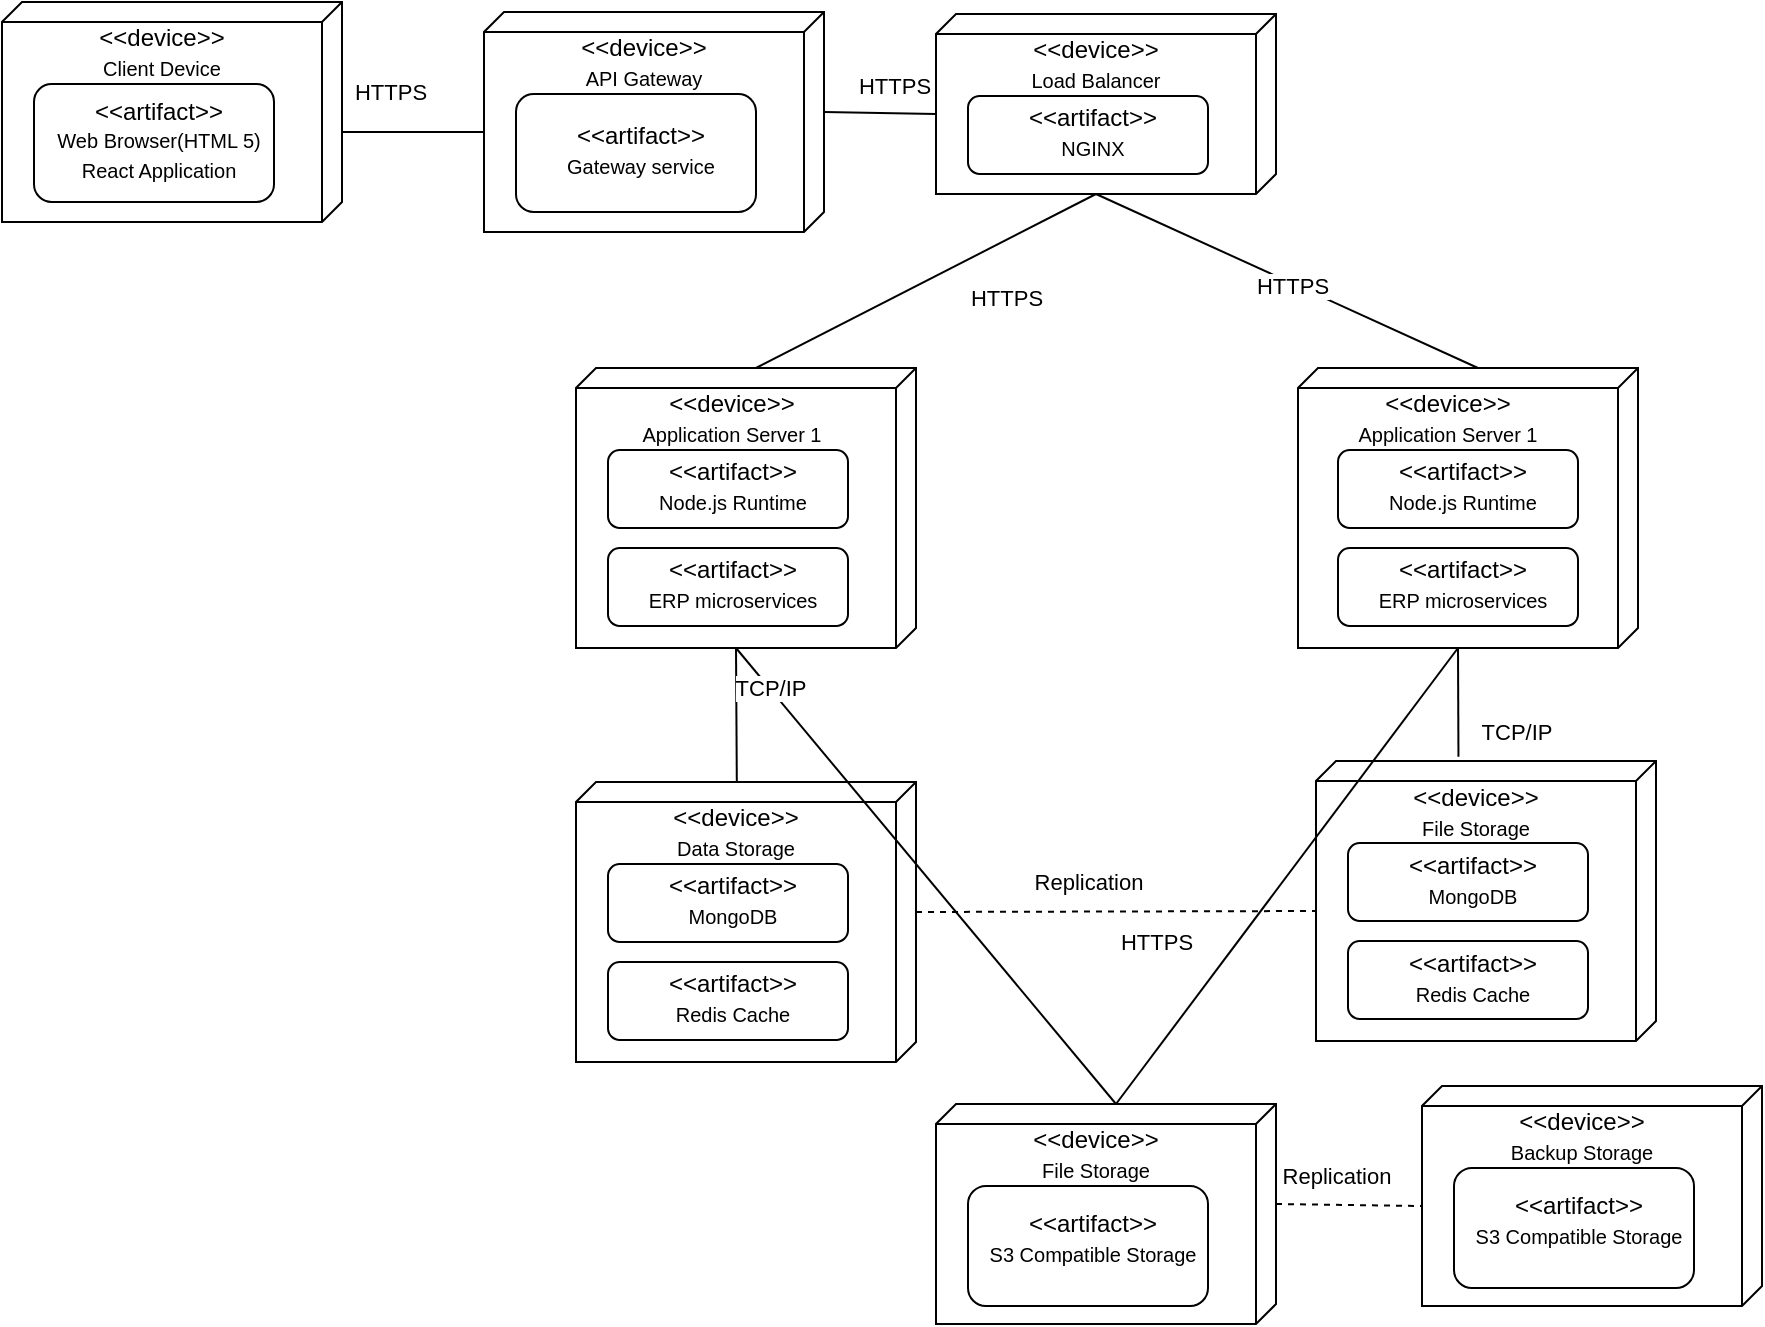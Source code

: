 <mxfile version="26.0.2">
  <diagram name="Page-1" id="5f0bae14-7c28-e335-631c-24af17079c00">
    <mxGraphModel dx="1096" dy="1604" grid="1" gridSize="10" guides="1" tooltips="1" connect="1" arrows="1" fold="1" page="1" pageScale="1" pageWidth="1100" pageHeight="850" background="none" math="0" shadow="0">
      <root>
        <mxCell id="0" />
        <mxCell id="1" parent="0" />
        <mxCell id="39150e848f15840c-3" value="" style="verticalAlign=top;align=left;spacingTop=8;spacingLeft=2;spacingRight=12;shape=cube;size=10;direction=south;fontStyle=4;html=1;rounded=0;shadow=0;comic=0;labelBackgroundColor=none;strokeWidth=1;fontFamily=Verdana;fontSize=12" parent="1" vertex="1">
          <mxGeometry x="580" y="643" width="170" height="110" as="geometry" />
        </mxCell>
        <mxCell id="sWlAW-j6Ckf_Sh6xSLSx-2" value="" style="rounded=1;whiteSpace=wrap;html=1;" parent="1" vertex="1">
          <mxGeometry x="596" y="684" width="120" height="60" as="geometry" />
        </mxCell>
        <mxCell id="sWlAW-j6Ckf_Sh6xSLSx-4" value="&amp;lt;&amp;lt;device&amp;gt;&amp;gt;&lt;div&gt;&lt;font style=&quot;font-size: 10px;&quot;&gt;File Storage&lt;/font&gt;&lt;/div&gt;" style="text;html=1;align=center;verticalAlign=middle;whiteSpace=wrap;rounded=0;" parent="1" vertex="1">
          <mxGeometry x="620" y="653" width="80" height="30" as="geometry" />
        </mxCell>
        <mxCell id="sWlAW-j6Ckf_Sh6xSLSx-5" value="&amp;lt;&amp;lt;artifact&amp;gt;&amp;gt;&lt;div&gt;&lt;font style=&quot;font-size: 10px;&quot;&gt;S3 Compatible Storage&lt;/font&gt;&lt;/div&gt;" style="text;html=1;align=center;verticalAlign=middle;whiteSpace=wrap;rounded=0;" parent="1" vertex="1">
          <mxGeometry x="601" y="699" width="115" height="22" as="geometry" />
        </mxCell>
        <mxCell id="sWlAW-j6Ckf_Sh6xSLSx-6" value="" style="verticalAlign=top;align=left;spacingTop=8;spacingLeft=2;spacingRight=12;shape=cube;size=10;direction=south;fontStyle=4;html=1;rounded=0;shadow=0;comic=0;labelBackgroundColor=none;strokeWidth=1;fontFamily=Verdana;fontSize=12" parent="1" vertex="1">
          <mxGeometry x="400" y="482" width="170" height="140" as="geometry" />
        </mxCell>
        <mxCell id="sWlAW-j6Ckf_Sh6xSLSx-7" value="" style="rounded=1;whiteSpace=wrap;html=1;" parent="1" vertex="1">
          <mxGeometry x="416" y="523" width="120" height="39" as="geometry" />
        </mxCell>
        <mxCell id="sWlAW-j6Ckf_Sh6xSLSx-8" value="&amp;lt;&amp;lt;device&amp;gt;&amp;gt;&lt;div&gt;&lt;font style=&quot;font-size: 10px;&quot;&gt;Data Storage&lt;/font&gt;&lt;/div&gt;" style="text;html=1;align=center;verticalAlign=middle;whiteSpace=wrap;rounded=0;" parent="1" vertex="1">
          <mxGeometry x="440" y="492" width="80" height="30" as="geometry" />
        </mxCell>
        <mxCell id="sWlAW-j6Ckf_Sh6xSLSx-9" value="&amp;lt;&amp;lt;artifact&amp;gt;&amp;gt;&lt;div&gt;&lt;font style=&quot;font-size: 10px;&quot;&gt;MongoDB&lt;/font&gt;&lt;/div&gt;" style="text;html=1;align=center;verticalAlign=middle;whiteSpace=wrap;rounded=0;" parent="1" vertex="1">
          <mxGeometry x="421" y="530" width="115" height="22" as="geometry" />
        </mxCell>
        <mxCell id="sWlAW-j6Ckf_Sh6xSLSx-12" value="" style="rounded=1;whiteSpace=wrap;html=1;" parent="1" vertex="1">
          <mxGeometry x="416" y="572" width="120" height="39" as="geometry" />
        </mxCell>
        <mxCell id="sWlAW-j6Ckf_Sh6xSLSx-13" value="&amp;lt;&amp;lt;artifact&amp;gt;&amp;gt;&lt;div&gt;&lt;font style=&quot;font-size: 10px;&quot;&gt;Redis Cache&lt;/font&gt;&lt;/div&gt;" style="text;html=1;align=center;verticalAlign=middle;whiteSpace=wrap;rounded=0;" parent="1" vertex="1">
          <mxGeometry x="421" y="579" width="115" height="22" as="geometry" />
        </mxCell>
        <mxCell id="sWlAW-j6Ckf_Sh6xSLSx-14" value="" style="verticalAlign=top;align=left;spacingTop=8;spacingLeft=2;spacingRight=12;shape=cube;size=10;direction=south;fontStyle=4;html=1;rounded=0;shadow=0;comic=0;labelBackgroundColor=none;strokeWidth=1;fontFamily=Verdana;fontSize=12" parent="1" vertex="1">
          <mxGeometry x="770" y="471.5" width="170" height="140" as="geometry" />
        </mxCell>
        <mxCell id="sWlAW-j6Ckf_Sh6xSLSx-15" value="" style="rounded=1;whiteSpace=wrap;html=1;" parent="1" vertex="1">
          <mxGeometry x="786" y="512.5" width="120" height="39" as="geometry" />
        </mxCell>
        <mxCell id="sWlAW-j6Ckf_Sh6xSLSx-16" value="&amp;lt;&amp;lt;device&amp;gt;&amp;gt;&lt;div&gt;&lt;font style=&quot;font-size: 10px;&quot;&gt;File Storage&lt;/font&gt;&lt;/div&gt;" style="text;html=1;align=center;verticalAlign=middle;whiteSpace=wrap;rounded=0;" parent="1" vertex="1">
          <mxGeometry x="810" y="481.5" width="80" height="30" as="geometry" />
        </mxCell>
        <mxCell id="sWlAW-j6Ckf_Sh6xSLSx-17" value="&amp;lt;&amp;lt;artifact&amp;gt;&amp;gt;&lt;div&gt;&lt;font style=&quot;font-size: 10px;&quot;&gt;MongoDB&lt;/font&gt;&lt;/div&gt;" style="text;html=1;align=center;verticalAlign=middle;whiteSpace=wrap;rounded=0;" parent="1" vertex="1">
          <mxGeometry x="791" y="519.5" width="115" height="22" as="geometry" />
        </mxCell>
        <mxCell id="sWlAW-j6Ckf_Sh6xSLSx-18" value="" style="rounded=1;whiteSpace=wrap;html=1;" parent="1" vertex="1">
          <mxGeometry x="786" y="561.5" width="120" height="39" as="geometry" />
        </mxCell>
        <mxCell id="sWlAW-j6Ckf_Sh6xSLSx-19" value="&amp;lt;&amp;lt;artifact&amp;gt;&amp;gt;&lt;div&gt;&lt;font style=&quot;font-size: 10px;&quot;&gt;Redis Cache&lt;/font&gt;&lt;/div&gt;" style="text;html=1;align=center;verticalAlign=middle;whiteSpace=wrap;rounded=0;" parent="1" vertex="1">
          <mxGeometry x="791" y="568.5" width="115" height="22" as="geometry" />
        </mxCell>
        <mxCell id="sWlAW-j6Ckf_Sh6xSLSx-20" value="" style="verticalAlign=top;align=left;spacingTop=8;spacingLeft=2;spacingRight=12;shape=cube;size=10;direction=south;fontStyle=4;html=1;rounded=0;shadow=0;comic=0;labelBackgroundColor=none;strokeWidth=1;fontFamily=Verdana;fontSize=12" parent="1" vertex="1">
          <mxGeometry x="400" y="275" width="170" height="140" as="geometry" />
        </mxCell>
        <mxCell id="sWlAW-j6Ckf_Sh6xSLSx-21" value="" style="rounded=1;whiteSpace=wrap;html=1;" parent="1" vertex="1">
          <mxGeometry x="416" y="316" width="120" height="39" as="geometry" />
        </mxCell>
        <mxCell id="sWlAW-j6Ckf_Sh6xSLSx-22" value="&amp;lt;&amp;lt;device&amp;gt;&amp;gt;&lt;div&gt;&lt;span style=&quot;font-size: 10px;&quot;&gt;Application Server 1&lt;/span&gt;&lt;/div&gt;" style="text;html=1;align=center;verticalAlign=middle;whiteSpace=wrap;rounded=0;" parent="1" vertex="1">
          <mxGeometry x="428" y="285" width="100" height="30" as="geometry" />
        </mxCell>
        <mxCell id="sWlAW-j6Ckf_Sh6xSLSx-23" value="&amp;lt;&amp;lt;artifact&amp;gt;&amp;gt;&lt;div&gt;&lt;span style=&quot;font-size: 10px;&quot;&gt;Node.js Runtime&lt;/span&gt;&lt;/div&gt;" style="text;html=1;align=center;verticalAlign=middle;whiteSpace=wrap;rounded=0;" parent="1" vertex="1">
          <mxGeometry x="421" y="323" width="115" height="22" as="geometry" />
        </mxCell>
        <mxCell id="sWlAW-j6Ckf_Sh6xSLSx-24" value="" style="rounded=1;whiteSpace=wrap;html=1;" parent="1" vertex="1">
          <mxGeometry x="416" y="365" width="120" height="39" as="geometry" />
        </mxCell>
        <mxCell id="sWlAW-j6Ckf_Sh6xSLSx-25" value="&amp;lt;&amp;lt;artifact&amp;gt;&amp;gt;&lt;div&gt;&lt;font style=&quot;font-size: 10px;&quot;&gt;ERP microservices&lt;/font&gt;&lt;/div&gt;" style="text;html=1;align=center;verticalAlign=middle;whiteSpace=wrap;rounded=0;" parent="1" vertex="1">
          <mxGeometry x="421" y="372" width="115" height="22" as="geometry" />
        </mxCell>
        <mxCell id="sWlAW-j6Ckf_Sh6xSLSx-26" value="" style="verticalAlign=top;align=left;spacingTop=8;spacingLeft=2;spacingRight=12;shape=cube;size=10;direction=south;fontStyle=4;html=1;rounded=0;shadow=0;comic=0;labelBackgroundColor=none;strokeWidth=1;fontFamily=Verdana;fontSize=12" parent="1" vertex="1">
          <mxGeometry x="761" y="275" width="170" height="140" as="geometry" />
        </mxCell>
        <mxCell id="sWlAW-j6Ckf_Sh6xSLSx-32" value="" style="verticalAlign=top;align=left;spacingTop=8;spacingLeft=2;spacingRight=12;shape=cube;size=10;direction=south;fontStyle=4;html=1;rounded=0;shadow=0;comic=0;labelBackgroundColor=none;strokeWidth=1;fontFamily=Verdana;fontSize=12" parent="1" vertex="1">
          <mxGeometry x="580" y="98" width="170" height="90" as="geometry" />
        </mxCell>
        <mxCell id="sWlAW-j6Ckf_Sh6xSLSx-33" value="" style="rounded=1;whiteSpace=wrap;html=1;" parent="1" vertex="1">
          <mxGeometry x="596" y="139" width="120" height="39" as="geometry" />
        </mxCell>
        <mxCell id="sWlAW-j6Ckf_Sh6xSLSx-34" value="&amp;lt;&amp;lt;device&amp;gt;&amp;gt;&lt;div&gt;&lt;font style=&quot;font-size: 10px;&quot;&gt;Load Balancer&lt;/font&gt;&lt;/div&gt;" style="text;html=1;align=center;verticalAlign=middle;whiteSpace=wrap;rounded=0;" parent="1" vertex="1">
          <mxGeometry x="620" y="108" width="80" height="30" as="geometry" />
        </mxCell>
        <mxCell id="sWlAW-j6Ckf_Sh6xSLSx-35" value="&amp;lt;&amp;lt;artifact&amp;gt;&amp;gt;&lt;div&gt;&lt;font style=&quot;font-size: 10px;&quot;&gt;NGINX&lt;/font&gt;&lt;/div&gt;" style="text;html=1;align=center;verticalAlign=middle;whiteSpace=wrap;rounded=0;" parent="1" vertex="1">
          <mxGeometry x="601" y="146" width="115" height="22" as="geometry" />
        </mxCell>
        <mxCell id="sWlAW-j6Ckf_Sh6xSLSx-38" value="" style="verticalAlign=top;align=left;spacingTop=8;spacingLeft=2;spacingRight=12;shape=cube;size=10;direction=south;fontStyle=4;html=1;rounded=0;shadow=0;comic=0;labelBackgroundColor=none;strokeWidth=1;fontFamily=Verdana;fontSize=12" parent="1" vertex="1">
          <mxGeometry x="113" y="92" width="170" height="110" as="geometry" />
        </mxCell>
        <mxCell id="sWlAW-j6Ckf_Sh6xSLSx-39" value="" style="rounded=1;whiteSpace=wrap;html=1;" parent="1" vertex="1">
          <mxGeometry x="129" y="133" width="120" height="59" as="geometry" />
        </mxCell>
        <mxCell id="sWlAW-j6Ckf_Sh6xSLSx-40" value="&amp;lt;&amp;lt;device&amp;gt;&amp;gt;&lt;div&gt;&lt;font style=&quot;font-size: 10px;&quot;&gt;Client Device&lt;/font&gt;&lt;/div&gt;" style="text;html=1;align=center;verticalAlign=middle;whiteSpace=wrap;rounded=0;" parent="1" vertex="1">
          <mxGeometry x="153" y="102" width="80" height="30" as="geometry" />
        </mxCell>
        <mxCell id="sWlAW-j6Ckf_Sh6xSLSx-41" value="&amp;lt;&amp;lt;artifact&amp;gt;&amp;gt;&lt;div&gt;&lt;font style=&quot;font-size: 10px;&quot;&gt;Web Browser(HTML 5)&lt;/font&gt;&lt;/div&gt;&lt;div&gt;&lt;font style=&quot;font-size: 10px;&quot;&gt;React Application&lt;/font&gt;&lt;/div&gt;" style="text;html=1;align=center;verticalAlign=middle;whiteSpace=wrap;rounded=0;" parent="1" vertex="1">
          <mxGeometry x="134" y="140" width="115" height="42" as="geometry" />
        </mxCell>
        <mxCell id="sWlAW-j6Ckf_Sh6xSLSx-44" value="" style="endArrow=none;html=1;rounded=0;entryX=0;entryY=0;entryDx=90;entryDy=90;entryPerimeter=0;exitX=0;exitY=0;exitDx=0;exitDy=80;exitPerimeter=0;" parent="1" source="sWlAW-j6Ckf_Sh6xSLSx-26" target="sWlAW-j6Ckf_Sh6xSLSx-32" edge="1">
          <mxGeometry width="50" height="50" relative="1" as="geometry">
            <mxPoint x="590" y="527" as="sourcePoint" />
            <mxPoint x="640" y="477" as="targetPoint" />
          </mxGeometry>
        </mxCell>
        <mxCell id="sWlAW-j6Ckf_Sh6xSLSx-45" value="" style="endArrow=none;html=1;rounded=0;entryX=0;entryY=0;entryDx=90;entryDy=90;entryPerimeter=0;exitX=0;exitY=0;exitDx=0;exitDy=80;exitPerimeter=0;" parent="1" source="sWlAW-j6Ckf_Sh6xSLSx-20" target="sWlAW-j6Ckf_Sh6xSLSx-32" edge="1">
          <mxGeometry width="50" height="50" relative="1" as="geometry">
            <mxPoint x="590" y="527" as="sourcePoint" />
            <mxPoint x="640" y="477" as="targetPoint" />
          </mxGeometry>
        </mxCell>
        <mxCell id="sWlAW-j6Ckf_Sh6xSLSx-46" value="" style="endArrow=none;html=1;rounded=0;entryX=0;entryY=0;entryDx=140;entryDy=90;entryPerimeter=0;exitX=0;exitY=0.527;exitDx=0;exitDy=0;exitPerimeter=0;" parent="1" source="sWlAW-j6Ckf_Sh6xSLSx-6" target="sWlAW-j6Ckf_Sh6xSLSx-20" edge="1">
          <mxGeometry width="50" height="50" relative="1" as="geometry">
            <mxPoint x="590" y="527" as="sourcePoint" />
            <mxPoint x="640" y="477" as="targetPoint" />
          </mxGeometry>
        </mxCell>
        <mxCell id="sWlAW-j6Ckf_Sh6xSLSx-47" value="" style="endArrow=none;html=1;rounded=0;entryX=0;entryY=0;entryDx=140;entryDy=90;entryPerimeter=0;exitX=-0.015;exitY=0.581;exitDx=0;exitDy=0;exitPerimeter=0;" parent="1" source="sWlAW-j6Ckf_Sh6xSLSx-14" target="sWlAW-j6Ckf_Sh6xSLSx-26" edge="1">
          <mxGeometry width="50" height="50" relative="1" as="geometry">
            <mxPoint x="590" y="527" as="sourcePoint" />
            <mxPoint x="640" y="477" as="targetPoint" />
          </mxGeometry>
        </mxCell>
        <mxCell id="sWlAW-j6Ckf_Sh6xSLSx-48" value="" style="endArrow=none;dashed=1;html=1;rounded=0;exitX=0;exitY=0;exitDx=65;exitDy=0;exitPerimeter=0;entryX=0;entryY=0;entryDx=75;entryDy=170;entryPerimeter=0;" parent="1" source="sWlAW-j6Ckf_Sh6xSLSx-6" target="sWlAW-j6Ckf_Sh6xSLSx-14" edge="1">
          <mxGeometry width="50" height="50" relative="1" as="geometry">
            <mxPoint x="590" y="622" as="sourcePoint" />
            <mxPoint x="640" y="572" as="targetPoint" />
          </mxGeometry>
        </mxCell>
        <mxCell id="sWlAW-j6Ckf_Sh6xSLSx-54" value="Replication" style="edgeLabel;html=1;align=center;verticalAlign=middle;resizable=0;points=[];" parent="sWlAW-j6Ckf_Sh6xSLSx-48" vertex="1" connectable="0">
          <mxGeometry x="-0.12" relative="1" as="geometry">
            <mxPoint x="-2" y="-15" as="offset" />
          </mxGeometry>
        </mxCell>
        <mxCell id="sWlAW-j6Ckf_Sh6xSLSx-49" value="" style="endArrow=none;html=1;rounded=0;exitX=0;exitY=0;exitDx=0;exitDy=80;exitPerimeter=0;entryX=0;entryY=0;entryDx=140;entryDy=90;entryPerimeter=0;" parent="1" source="39150e848f15840c-3" target="sWlAW-j6Ckf_Sh6xSLSx-20" edge="1">
          <mxGeometry width="50" height="50" relative="1" as="geometry">
            <mxPoint x="650" y="627" as="sourcePoint" />
            <mxPoint x="700" y="577" as="targetPoint" />
          </mxGeometry>
        </mxCell>
        <mxCell id="sWlAW-j6Ckf_Sh6xSLSx-53" value="TCP/IP" style="edgeLabel;html=1;align=center;verticalAlign=middle;resizable=0;points=[];" parent="sWlAW-j6Ckf_Sh6xSLSx-49" vertex="1" connectable="0">
          <mxGeometry x="0.822" relative="1" as="geometry">
            <mxPoint as="offset" />
          </mxGeometry>
        </mxCell>
        <mxCell id="sWlAW-j6Ckf_Sh6xSLSx-50" value="" style="endArrow=none;html=1;rounded=0;exitX=0;exitY=0;exitDx=0;exitDy=80;exitPerimeter=0;entryX=0;entryY=0;entryDx=140;entryDy=90;entryPerimeter=0;" parent="1" source="39150e848f15840c-3" target="sWlAW-j6Ckf_Sh6xSLSx-26" edge="1">
          <mxGeometry width="50" height="50" relative="1" as="geometry">
            <mxPoint x="650" y="627" as="sourcePoint" />
            <mxPoint x="700" y="577" as="targetPoint" />
          </mxGeometry>
        </mxCell>
        <mxCell id="sWlAW-j6Ckf_Sh6xSLSx-51" value="" style="endArrow=none;html=1;rounded=0;entryX=0;entryY=0;entryDx=65;entryDy=0;entryPerimeter=0;exitX=0;exitY=0;exitDx=60;exitDy=170;exitPerimeter=0;" parent="1" source="We_NeUqxBmSDNywsmPrL-1" target="sWlAW-j6Ckf_Sh6xSLSx-38" edge="1">
          <mxGeometry width="50" height="50" relative="1" as="geometry">
            <mxPoint x="724" y="638" as="sourcePoint" />
            <mxPoint x="774" y="588" as="targetPoint" />
          </mxGeometry>
        </mxCell>
        <mxCell id="sWlAW-j6Ckf_Sh6xSLSx-55" value="HTTPS" style="edgeLabel;html=1;align=center;verticalAlign=middle;resizable=0;points=[];" parent="1" vertex="1" connectable="0">
          <mxGeometry x="690.0" y="561.5" as="geometry" />
        </mxCell>
        <mxCell id="sWlAW-j6Ckf_Sh6xSLSx-56" value="TCP/IP" style="edgeLabel;html=1;align=center;verticalAlign=middle;resizable=0;points=[];" parent="1" vertex="1" connectable="0">
          <mxGeometry x="870.002" y="457.0" as="geometry" />
        </mxCell>
        <mxCell id="sWlAW-j6Ckf_Sh6xSLSx-57" value="HTTPS" style="edgeLabel;html=1;align=center;verticalAlign=middle;resizable=0;points=[];" parent="1" vertex="1" connectable="0">
          <mxGeometry x="690.0" y="572.0" as="geometry">
            <mxPoint x="-75" y="-332" as="offset" />
          </mxGeometry>
        </mxCell>
        <mxCell id="sWlAW-j6Ckf_Sh6xSLSx-58" value="HTTPS" style="edgeLabel;html=1;align=center;verticalAlign=middle;resizable=0;points=[];" parent="1" vertex="1" connectable="0">
          <mxGeometry x="710.0" y="581.5" as="geometry">
            <mxPoint x="48" y="-348" as="offset" />
          </mxGeometry>
        </mxCell>
        <mxCell id="sWlAW-j6Ckf_Sh6xSLSx-59" value="HTTPS" style="edgeLabel;html=1;align=center;verticalAlign=middle;resizable=0;points=[];" parent="1" vertex="1" connectable="0">
          <mxGeometry x="529.0" y="133.0" as="geometry">
            <mxPoint x="30" y="1" as="offset" />
          </mxGeometry>
        </mxCell>
        <mxCell id="sWlAW-j6Ckf_Sh6xSLSx-64" value="" style="rounded=1;whiteSpace=wrap;html=1;" parent="1" vertex="1">
          <mxGeometry x="781" y="316" width="120" height="39" as="geometry" />
        </mxCell>
        <mxCell id="sWlAW-j6Ckf_Sh6xSLSx-65" value="&amp;lt;&amp;lt;artifact&amp;gt;&amp;gt;&lt;div&gt;&lt;span style=&quot;font-size: 10px;&quot;&gt;Node.js Runtime&lt;/span&gt;&lt;/div&gt;" style="text;html=1;align=center;verticalAlign=middle;whiteSpace=wrap;rounded=0;" parent="1" vertex="1">
          <mxGeometry x="786" y="323" width="115" height="22" as="geometry" />
        </mxCell>
        <mxCell id="sWlAW-j6Ckf_Sh6xSLSx-66" value="" style="rounded=1;whiteSpace=wrap;html=1;" parent="1" vertex="1">
          <mxGeometry x="781" y="365" width="120" height="39" as="geometry" />
        </mxCell>
        <mxCell id="sWlAW-j6Ckf_Sh6xSLSx-67" value="&amp;lt;&amp;lt;artifact&amp;gt;&amp;gt;&lt;div&gt;&lt;font style=&quot;font-size: 10px;&quot;&gt;ERP microservices&lt;/font&gt;&lt;/div&gt;" style="text;html=1;align=center;verticalAlign=middle;whiteSpace=wrap;rounded=0;" parent="1" vertex="1">
          <mxGeometry x="786" y="372" width="115" height="22" as="geometry" />
        </mxCell>
        <mxCell id="sWlAW-j6Ckf_Sh6xSLSx-68" value="&amp;lt;&amp;lt;device&amp;gt;&amp;gt;&lt;div&gt;&lt;span style=&quot;font-size: 10px;&quot;&gt;Application Server 1&lt;/span&gt;&lt;/div&gt;" style="text;html=1;align=center;verticalAlign=middle;whiteSpace=wrap;rounded=0;" parent="1" vertex="1">
          <mxGeometry x="786" y="285" width="100" height="30" as="geometry" />
        </mxCell>
        <mxCell id="We_NeUqxBmSDNywsmPrL-1" value="" style="verticalAlign=top;align=left;spacingTop=8;spacingLeft=2;spacingRight=12;shape=cube;size=10;direction=south;fontStyle=4;html=1;rounded=0;shadow=0;comic=0;labelBackgroundColor=none;strokeWidth=1;fontFamily=Verdana;fontSize=12" vertex="1" parent="1">
          <mxGeometry x="354" y="97" width="170" height="110" as="geometry" />
        </mxCell>
        <mxCell id="We_NeUqxBmSDNywsmPrL-2" value="" style="rounded=1;whiteSpace=wrap;html=1;" vertex="1" parent="1">
          <mxGeometry x="370" y="138" width="120" height="59" as="geometry" />
        </mxCell>
        <mxCell id="We_NeUqxBmSDNywsmPrL-3" value="&amp;lt;&amp;lt;device&amp;gt;&amp;gt;&lt;div&gt;&lt;span style=&quot;font-size: 10px;&quot;&gt;API Gateway&lt;/span&gt;&lt;/div&gt;" style="text;html=1;align=center;verticalAlign=middle;whiteSpace=wrap;rounded=0;" vertex="1" parent="1">
          <mxGeometry x="394" y="107" width="80" height="30" as="geometry" />
        </mxCell>
        <mxCell id="We_NeUqxBmSDNywsmPrL-4" value="&amp;lt;&amp;lt;artifact&amp;gt;&amp;gt;&lt;div&gt;&lt;span style=&quot;font-size: 10px;&quot;&gt;Gateway service&lt;/span&gt;&lt;/div&gt;" style="text;html=1;align=center;verticalAlign=middle;whiteSpace=wrap;rounded=0;" vertex="1" parent="1">
          <mxGeometry x="375" y="145" width="115" height="42" as="geometry" />
        </mxCell>
        <mxCell id="We_NeUqxBmSDNywsmPrL-5" value="" style="endArrow=none;html=1;rounded=0;entryX=0;entryY=0;entryDx=50;entryDy=0;entryPerimeter=0;exitX=0;exitY=0;exitDx=50;exitDy=170;exitPerimeter=0;" edge="1" parent="1" source="sWlAW-j6Ckf_Sh6xSLSx-32" target="We_NeUqxBmSDNywsmPrL-1">
          <mxGeometry width="50" height="50" relative="1" as="geometry">
            <mxPoint x="290" y="150" as="sourcePoint" />
            <mxPoint x="190" y="155" as="targetPoint" />
          </mxGeometry>
        </mxCell>
        <mxCell id="We_NeUqxBmSDNywsmPrL-6" value="HTTPS" style="edgeLabel;html=1;align=center;verticalAlign=middle;resizable=0;points=[];" vertex="1" connectable="0" parent="1">
          <mxGeometry x="536.0" y="140.0" as="geometry">
            <mxPoint x="-229" y="-3" as="offset" />
          </mxGeometry>
        </mxCell>
        <mxCell id="We_NeUqxBmSDNywsmPrL-11" value="" style="verticalAlign=top;align=left;spacingTop=8;spacingLeft=2;spacingRight=12;shape=cube;size=10;direction=south;fontStyle=4;html=1;rounded=0;shadow=0;comic=0;labelBackgroundColor=none;strokeWidth=1;fontFamily=Verdana;fontSize=12" vertex="1" parent="1">
          <mxGeometry x="823" y="634" width="170" height="110" as="geometry" />
        </mxCell>
        <mxCell id="We_NeUqxBmSDNywsmPrL-12" value="" style="rounded=1;whiteSpace=wrap;html=1;" vertex="1" parent="1">
          <mxGeometry x="839" y="675" width="120" height="60" as="geometry" />
        </mxCell>
        <mxCell id="We_NeUqxBmSDNywsmPrL-13" value="&amp;lt;&amp;lt;device&amp;gt;&amp;gt;&lt;div&gt;&lt;font style=&quot;font-size: 10px;&quot;&gt;Backup Storage&lt;/font&gt;&lt;/div&gt;" style="text;html=1;align=center;verticalAlign=middle;whiteSpace=wrap;rounded=0;" vertex="1" parent="1">
          <mxGeometry x="863" y="644" width="80" height="30" as="geometry" />
        </mxCell>
        <mxCell id="We_NeUqxBmSDNywsmPrL-14" value="&amp;lt;&amp;lt;artifact&amp;gt;&amp;gt;&lt;div&gt;&lt;font style=&quot;font-size: 10px;&quot;&gt;S3 Compatible Storage&lt;/font&gt;&lt;/div&gt;" style="text;html=1;align=center;verticalAlign=middle;whiteSpace=wrap;rounded=0;" vertex="1" parent="1">
          <mxGeometry x="844" y="690" width="115" height="22" as="geometry" />
        </mxCell>
        <mxCell id="We_NeUqxBmSDNywsmPrL-16" value="" style="endArrow=none;dashed=1;html=1;rounded=0;exitX=0;exitY=0;exitDx=50;exitDy=0;exitPerimeter=0;entryX=0;entryY=0;entryDx=60;entryDy=170;entryPerimeter=0;" edge="1" parent="1" source="39150e848f15840c-3" target="We_NeUqxBmSDNywsmPrL-11">
          <mxGeometry width="50" height="50" relative="1" as="geometry">
            <mxPoint x="580" y="548" as="sourcePoint" />
            <mxPoint x="780" y="548" as="targetPoint" />
          </mxGeometry>
        </mxCell>
        <mxCell id="We_NeUqxBmSDNywsmPrL-17" value="Replication" style="edgeLabel;html=1;align=center;verticalAlign=middle;resizable=0;points=[];" vertex="1" connectable="0" parent="We_NeUqxBmSDNywsmPrL-16">
          <mxGeometry x="-0.12" relative="1" as="geometry">
            <mxPoint x="-2" y="-15" as="offset" />
          </mxGeometry>
        </mxCell>
      </root>
    </mxGraphModel>
  </diagram>
</mxfile>
